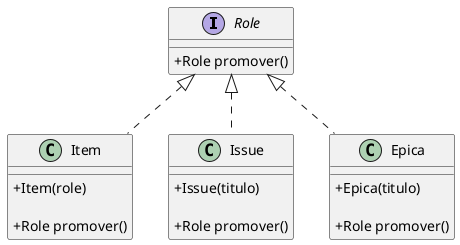 @startuml(id=1)
skinparam classAttributeIconSize 0

interface Role {
   + Role promover()
}

class Item {
    + Item(role)

    + Role promover()
}

class Issue {
    + Issue(titulo)

    + Role promover()
}

class Epica {
    + Epica(titulo)

    + Role promover()
}

Role <|.. Item
Role <|.. Issue
Role <|.. Epica

@enduml
